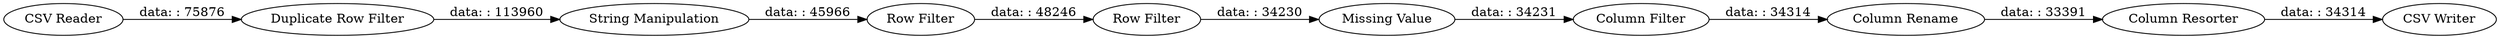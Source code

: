 digraph {
	"-2543710984945450072_19" [label="Missing Value"]
	"-2543710984945450072_15" [label="CSV Writer"]
	"-2543710984945450072_21" [label="CSV Reader"]
	"-2543710984945450072_7" [label="Row Filter"]
	"-2543710984945450072_8" [label="Duplicate Row Filter"]
	"-2543710984945450072_13" [label="Column Filter"]
	"-2543710984945450072_10" [label="Row Filter"]
	"-2543710984945450072_12" [label="Column Rename"]
	"-2543710984945450072_20" [label="Column Resorter"]
	"-2543710984945450072_16" [label="String Manipulation"]
	"-2543710984945450072_7" -> "-2543710984945450072_10" [label="data: : 48246"]
	"-2543710984945450072_19" -> "-2543710984945450072_13" [label="data: : 34231"]
	"-2543710984945450072_13" -> "-2543710984945450072_12" [label="data: : 34314"]
	"-2543710984945450072_21" -> "-2543710984945450072_8" [label="data: : 75876"]
	"-2543710984945450072_8" -> "-2543710984945450072_16" [label="data: : 113960"]
	"-2543710984945450072_16" -> "-2543710984945450072_7" [label="data: : 45966"]
	"-2543710984945450072_20" -> "-2543710984945450072_15" [label="data: : 34314"]
	"-2543710984945450072_10" -> "-2543710984945450072_19" [label="data: : 34230"]
	"-2543710984945450072_12" -> "-2543710984945450072_20" [label="data: : 33391"]
	rankdir=LR
}
